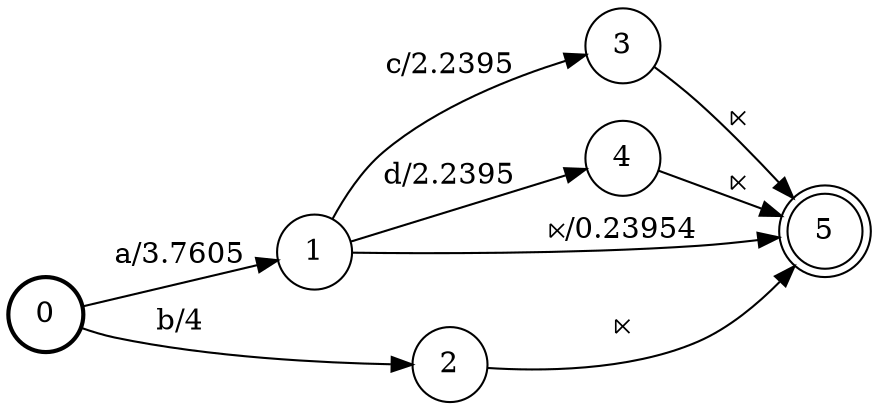 digraph FST {
rankdir = LR;
size = "8.5,11";
center = 1;
orientation = Portrait;
ranksep = "0.4";
nodesep = "0.25";
0 [label = "0", shape = circle, style = bold, fontsize = 14]
	0 -> 1 [label = "a/3.7605", fontsize = 14];
	0 -> 2 [label = "b/4", fontsize = 14];
1 [label = "1", shape = circle, style = solid, fontsize = 14]
	1 -> 3 [label = "c/2.2395", fontsize = 14];
	1 -> 4 [label = "d/2.2395", fontsize = 14];
	1 -> 5 [label = "⋉/0.23954", fontsize = 14];
2 [label = "2", shape = circle, style = solid, fontsize = 14]
	2 -> 5 [label = "⋉", fontsize = 14];
3 [label = "3", shape = circle, style = solid, fontsize = 14]
	3 -> 5 [label = "⋉", fontsize = 14];
4 [label = "4", shape = circle, style = solid, fontsize = 14]
	4 -> 5 [label = "⋉", fontsize = 14];
5 [label = "5", shape = doublecircle, style = solid, fontsize = 14]
}
